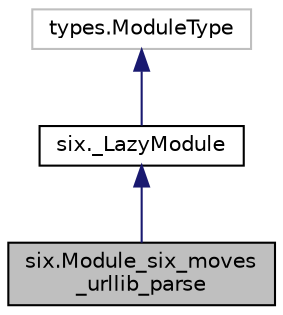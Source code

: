 digraph "six.Module_six_moves_urllib_parse"
{
 // LATEX_PDF_SIZE
  edge [fontname="Helvetica",fontsize="10",labelfontname="Helvetica",labelfontsize="10"];
  node [fontname="Helvetica",fontsize="10",shape=record];
  Node1 [label="six.Module_six_moves\l_urllib_parse",height=0.2,width=0.4,color="black", fillcolor="grey75", style="filled", fontcolor="black",tooltip=" "];
  Node2 -> Node1 [dir="back",color="midnightblue",fontsize="10",style="solid",fontname="Helvetica"];
  Node2 [label="six._LazyModule",height=0.2,width=0.4,color="black", fillcolor="white", style="filled",URL="$classsix_1_1__LazyModule.html",tooltip=" "];
  Node3 -> Node2 [dir="back",color="midnightblue",fontsize="10",style="solid",fontname="Helvetica"];
  Node3 [label="types.ModuleType",height=0.2,width=0.4,color="grey75", fillcolor="white", style="filled",tooltip=" "];
}

